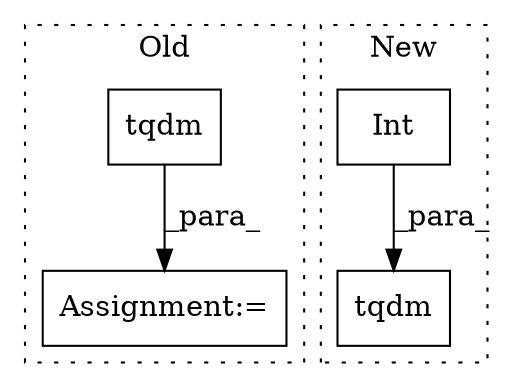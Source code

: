 digraph G {
subgraph cluster0 {
1 [label="tqdm" a="32" s="810,905" l="5,1" shape="box"];
3 [label="Assignment:=" a="7" s="728,906" l="57,2" shape="box"];
label = "Old";
style="dotted";
}
subgraph cluster1 {
2 [label="Int" a="32" s="765,806" l="4,1" shape="box"];
4 [label="tqdm" a="32" s="760,834" l="5,1" shape="box"];
label = "New";
style="dotted";
}
1 -> 3 [label="_para_"];
2 -> 4 [label="_para_"];
}